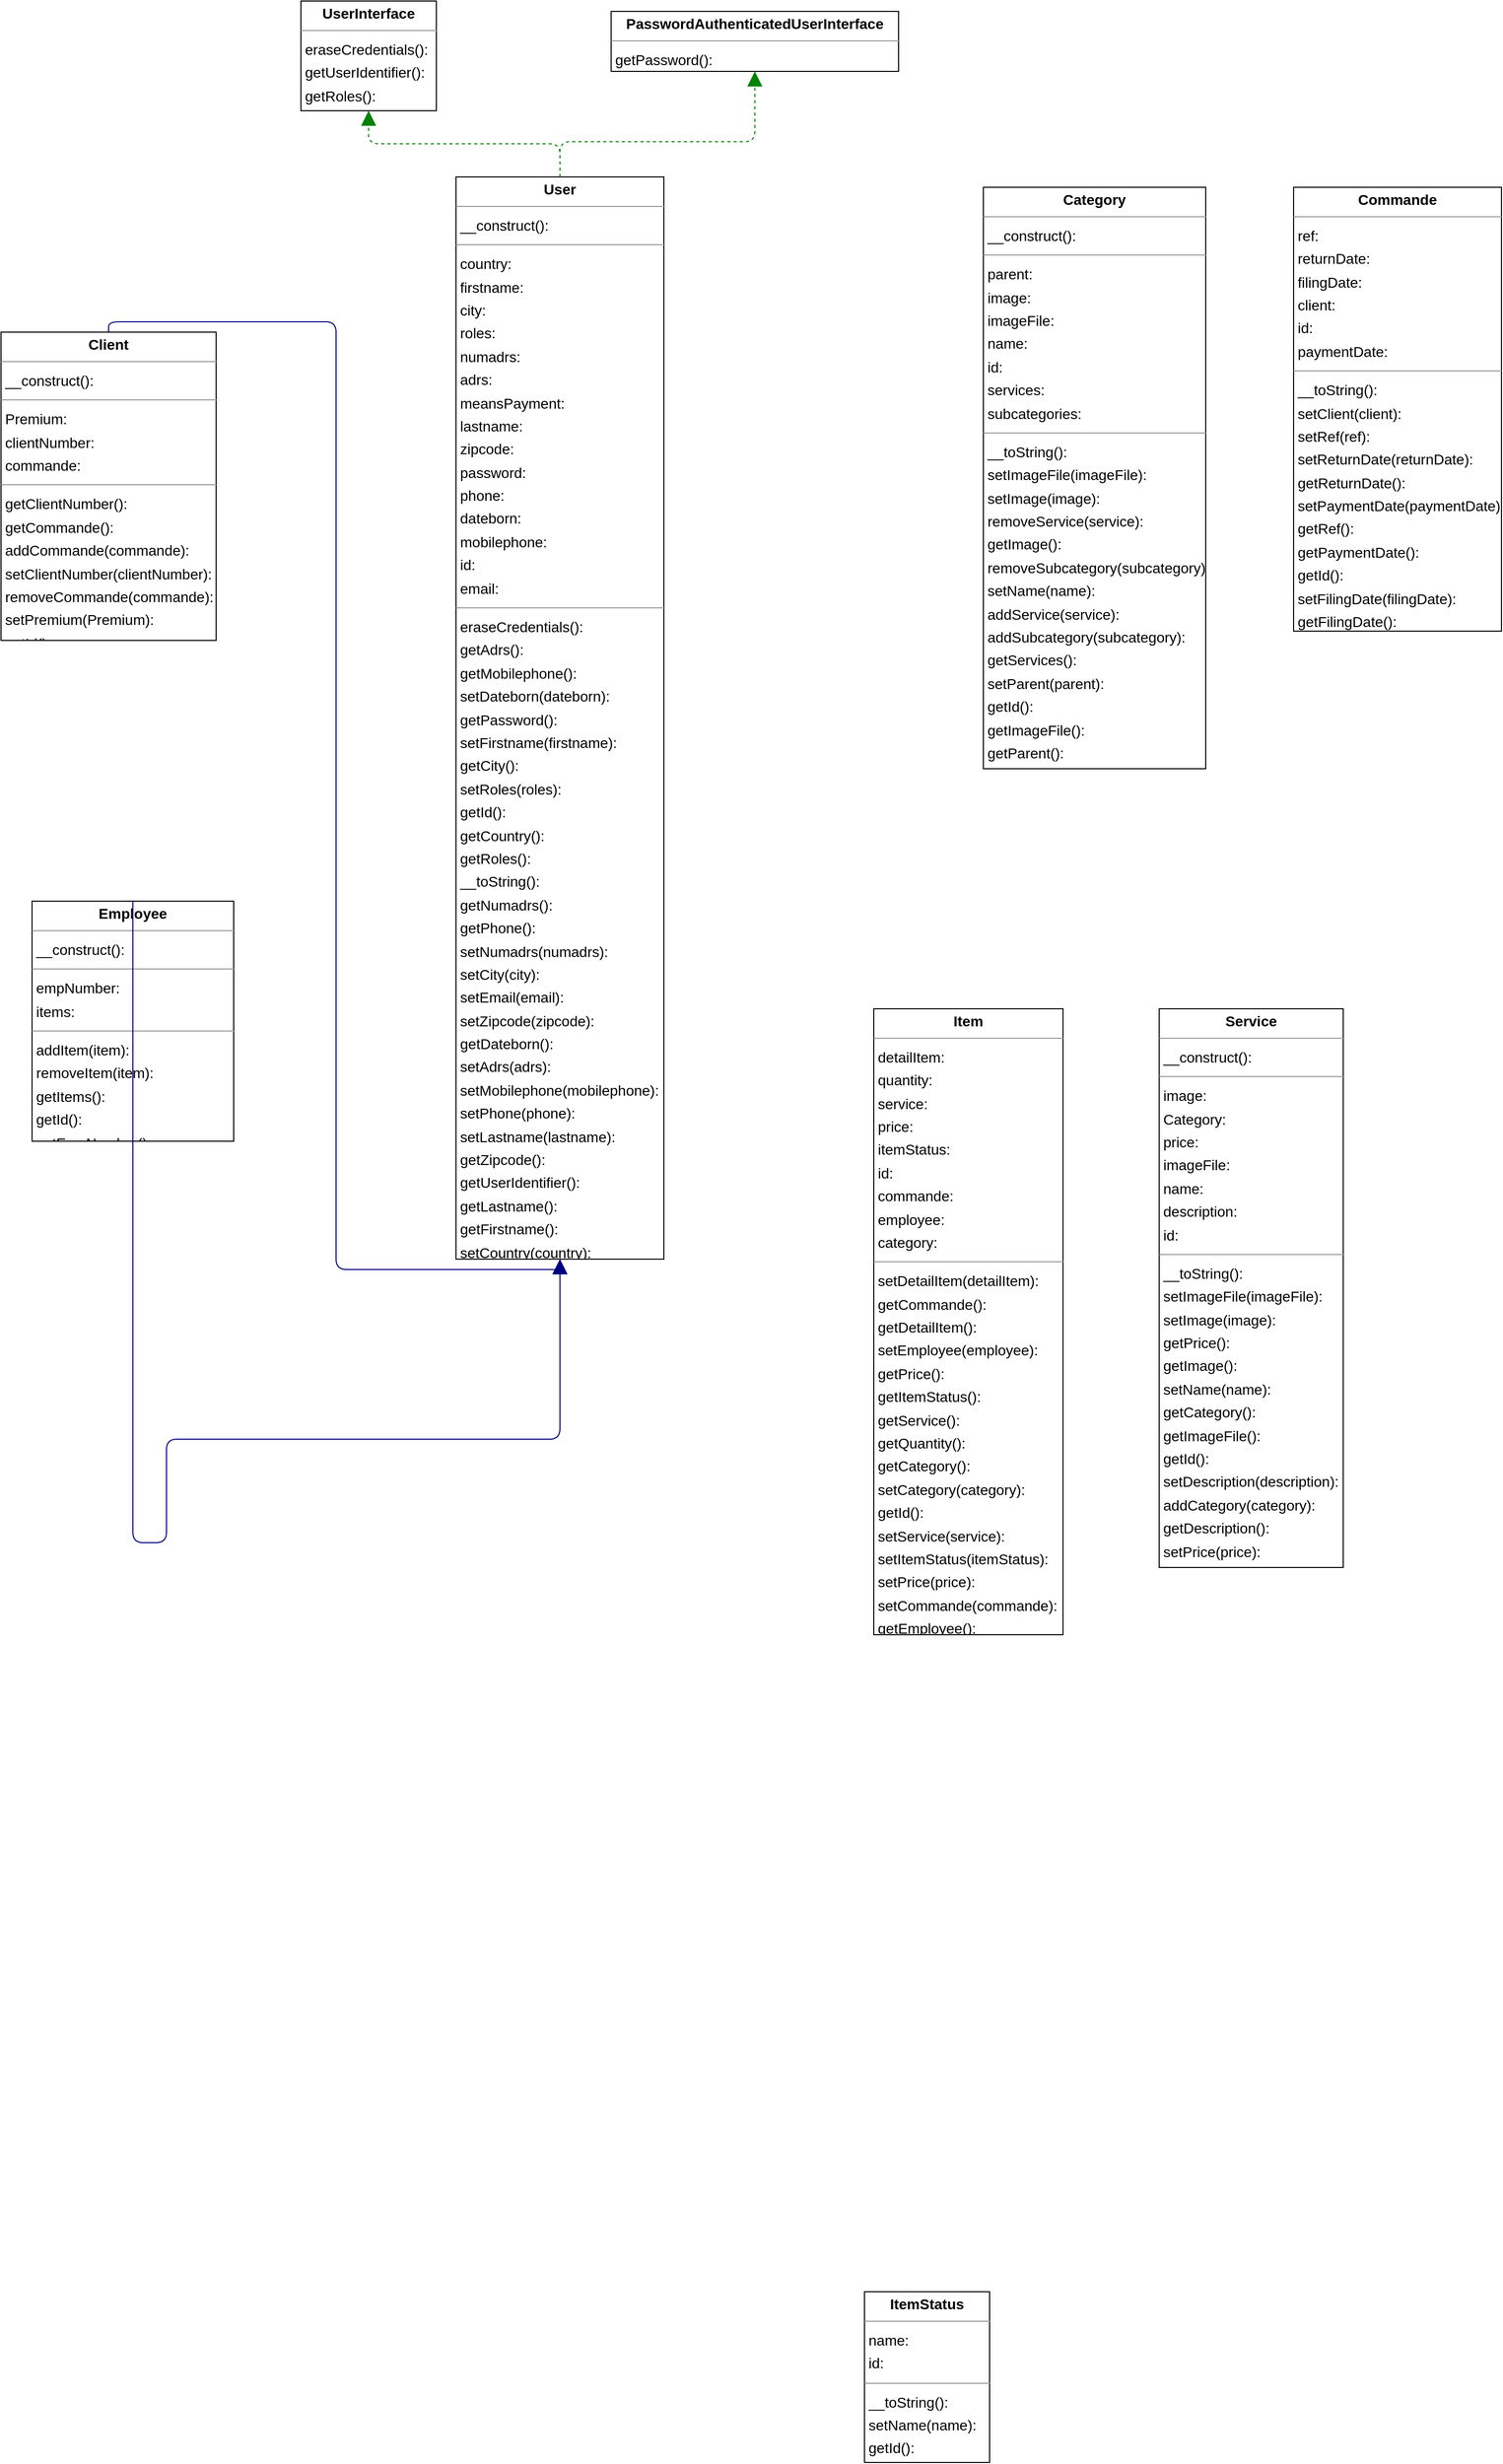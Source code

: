 <mxfile version="24.5.3" type="device">
  <diagram id="xiFbi1fKBqU_lzochWN2" name="Page-1">
    <mxGraphModel dx="2234" dy="1654" grid="1" gridSize="10" guides="1" tooltips="1" connect="1" arrows="1" fold="1" page="0" pageScale="1" pageWidth="1169" pageHeight="827" background="none" math="0" shadow="0">
      <root>
        <mxCell id="0" />
        <mxCell id="1" parent="0" />
        <mxCell id="node8" value="&lt;p style=&quot;margin:0px;margin-top:4px;text-align:center;&quot;&gt;&lt;b&gt;Category&lt;/b&gt;&lt;/p&gt;&lt;hr size=&quot;1&quot;/&gt;&lt;p style=&quot;margin:0 0 0 4px;line-height:1.6;&quot;&gt; __construct(): &lt;/p&gt;&lt;hr size=&quot;1&quot;/&gt;&lt;p style=&quot;margin:0 0 0 4px;line-height:1.6;&quot;&gt; parent: &lt;br/&gt; image: &lt;br/&gt; imageFile: &lt;br/&gt; name: &lt;br/&gt; id: &lt;br/&gt; services: &lt;br/&gt; subcategories: &lt;/p&gt;&lt;hr size=&quot;1&quot;/&gt;&lt;p style=&quot;margin:0 0 0 4px;line-height:1.6;&quot;&gt; __toString(): &lt;br/&gt; setImageFile(imageFile): &lt;br/&gt; setImage(image): &lt;br/&gt; removeService(service): &lt;br/&gt; getImage(): &lt;br/&gt; removeSubcategory(subcategory): &lt;br/&gt; setName(name): &lt;br/&gt; addService(service): &lt;br/&gt; addSubcategory(subcategory): &lt;br/&gt; getServices(): &lt;br/&gt; setParent(parent): &lt;br/&gt; getId(): &lt;br/&gt; getImageFile(): &lt;br/&gt; getParent(): &lt;br/&gt; getSubcategories(): &lt;br/&gt; getName(): &lt;/p&gt;" style="verticalAlign=top;align=left;overflow=fill;fontSize=14;fontFamily=Helvetica;html=1;rounded=0;shadow=0;comic=0;labelBackgroundColor=none;strokeWidth=1;" parent="1" vertex="1">
          <mxGeometry x="260" y="-310" width="215" height="562" as="geometry" />
        </mxCell>
        <mxCell id="node5" value="&lt;p style=&quot;margin:0px;margin-top:4px;text-align:center;&quot;&gt;&lt;b&gt;Client&lt;/b&gt;&lt;/p&gt;&lt;hr size=&quot;1&quot;/&gt;&lt;p style=&quot;margin:0 0 0 4px;line-height:1.6;&quot;&gt; __construct(): &lt;/p&gt;&lt;hr size=&quot;1&quot;/&gt;&lt;p style=&quot;margin:0 0 0 4px;line-height:1.6;&quot;&gt; Premium: &lt;br/&gt; clientNumber: &lt;br/&gt; commande: &lt;/p&gt;&lt;hr size=&quot;1&quot;/&gt;&lt;p style=&quot;margin:0 0 0 4px;line-height:1.6;&quot;&gt; getClientNumber(): &lt;br/&gt; getCommande(): &lt;br/&gt; addCommande(commande): &lt;br/&gt; setClientNumber(clientNumber): &lt;br/&gt; removeCommande(commande): &lt;br/&gt; setPremium(Premium): &lt;br/&gt; getId(): &lt;br/&gt; isPremium(): &lt;/p&gt;" style="verticalAlign=top;align=left;overflow=fill;fontSize=14;fontFamily=Helvetica;html=1;rounded=0;shadow=0;comic=0;labelBackgroundColor=none;strokeWidth=1;" parent="1" vertex="1">
          <mxGeometry x="-690" y="-170" width="208" height="298" as="geometry" />
        </mxCell>
        <mxCell id="node1" value="&lt;p style=&quot;margin:0px;margin-top:4px;text-align:center;&quot;&gt;&lt;b&gt;Commande&lt;/b&gt;&lt;/p&gt;&lt;hr size=&quot;1&quot;/&gt;&lt;p style=&quot;margin:0 0 0 4px;line-height:1.6;&quot;&gt; ref: &lt;br/&gt; returnDate: &lt;br/&gt; filingDate: &lt;br/&gt; client: &lt;br/&gt; id: &lt;br/&gt; paymentDate: &lt;/p&gt;&lt;hr size=&quot;1&quot;/&gt;&lt;p style=&quot;margin:0 0 0 4px;line-height:1.6;&quot;&gt; __toString(): &lt;br/&gt; setClient(client): &lt;br/&gt; setRef(ref): &lt;br/&gt; setReturnDate(returnDate): &lt;br/&gt; getReturnDate(): &lt;br/&gt; setPaymentDate(paymentDate): &lt;br/&gt; getRef(): &lt;br/&gt; getPaymentDate(): &lt;br/&gt; getId(): &lt;br/&gt; setFilingDate(filingDate): &lt;br/&gt; getFilingDate(): &lt;br/&gt; getClient(): &lt;/p&gt;" style="verticalAlign=top;align=left;overflow=fill;fontSize=14;fontFamily=Helvetica;html=1;rounded=0;shadow=0;comic=0;labelBackgroundColor=none;strokeWidth=1;" parent="1" vertex="1">
          <mxGeometry x="560" y="-310" width="201" height="429" as="geometry" />
        </mxCell>
        <mxCell id="node4" value="&lt;p style=&quot;margin:0px;margin-top:4px;text-align:center;&quot;&gt;&lt;b&gt;Employee&lt;/b&gt;&lt;/p&gt;&lt;hr size=&quot;1&quot;/&gt;&lt;p style=&quot;margin:0 0 0 4px;line-height:1.6;&quot;&gt; __construct(): &lt;/p&gt;&lt;hr size=&quot;1&quot;/&gt;&lt;p style=&quot;margin:0 0 0 4px;line-height:1.6;&quot;&gt; empNumber: &lt;br/&gt; items: &lt;/p&gt;&lt;hr size=&quot;1&quot;/&gt;&lt;p style=&quot;margin:0 0 0 4px;line-height:1.6;&quot;&gt; addItem(item): &lt;br/&gt; removeItem(item): &lt;br/&gt; getItems(): &lt;br/&gt; getId(): &lt;br/&gt; getEmpNumber(): &lt;br/&gt; setEmpNumber(empNumber): &lt;/p&gt;" style="verticalAlign=top;align=left;overflow=fill;fontSize=14;fontFamily=Helvetica;html=1;rounded=0;shadow=0;comic=0;labelBackgroundColor=none;strokeWidth=1;" parent="1" vertex="1">
          <mxGeometry x="-660" y="380" width="195" height="232" as="geometry" />
        </mxCell>
        <mxCell id="node2" value="&lt;p style=&quot;margin:0px;margin-top:4px;text-align:center;&quot;&gt;&lt;b&gt;Item&lt;/b&gt;&lt;/p&gt;&lt;hr size=&quot;1&quot;/&gt;&lt;p style=&quot;margin:0 0 0 4px;line-height:1.6;&quot;&gt; detailItem: &lt;br/&gt; quantity: &lt;br/&gt; service: &lt;br/&gt; price: &lt;br/&gt; itemStatus: &lt;br/&gt; id: &lt;br/&gt; commande: &lt;br/&gt; employee: &lt;br/&gt; category: &lt;/p&gt;&lt;hr size=&quot;1&quot;/&gt;&lt;p style=&quot;margin:0 0 0 4px;line-height:1.6;&quot;&gt; setDetailItem(detailItem): &lt;br/&gt; getCommande(): &lt;br/&gt; getDetailItem(): &lt;br/&gt; setEmployee(employee): &lt;br/&gt; getPrice(): &lt;br/&gt; getItemStatus(): &lt;br/&gt; getService(): &lt;br/&gt; getQuantity(): &lt;br/&gt; getCategory(): &lt;br/&gt; setCategory(category): &lt;br/&gt; getId(): &lt;br/&gt; setService(service): &lt;br/&gt; setItemStatus(itemStatus): &lt;br/&gt; setPrice(price): &lt;br/&gt; setCommande(commande): &lt;br/&gt; getEmployee(): &lt;br/&gt; setQuantity(quantity): &lt;/p&gt;" style="verticalAlign=top;align=left;overflow=fill;fontSize=14;fontFamily=Helvetica;html=1;rounded=0;shadow=0;comic=0;labelBackgroundColor=none;strokeWidth=1;" parent="1" vertex="1">
          <mxGeometry x="154" y="484" width="183" height="605" as="geometry" />
        </mxCell>
        <mxCell id="node3" value="&lt;p style=&quot;margin:0px;margin-top:4px;text-align:center;&quot;&gt;&lt;b&gt;ItemStatus&lt;/b&gt;&lt;/p&gt;&lt;hr size=&quot;1&quot;/&gt;&lt;p style=&quot;margin:0 0 0 4px;line-height:1.6;&quot;&gt; name: &lt;br/&gt; id: &lt;/p&gt;&lt;hr size=&quot;1&quot;/&gt;&lt;p style=&quot;margin:0 0 0 4px;line-height:1.6;&quot;&gt; __toString(): &lt;br/&gt; setName(name): &lt;br/&gt; getId(): &lt;br/&gt; getName(): &lt;/p&gt;" style="verticalAlign=top;align=left;overflow=fill;fontSize=14;fontFamily=Helvetica;html=1;rounded=0;shadow=0;comic=0;labelBackgroundColor=none;strokeWidth=1;" parent="1" vertex="1">
          <mxGeometry x="145" y="1724" width="121" height="165" as="geometry" />
        </mxCell>
        <mxCell id="node7" value="&lt;p style=&quot;margin:0px;margin-top:4px;text-align:center;&quot;&gt;&lt;b&gt;PasswordAuthenticatedUserInterface&lt;/b&gt;&lt;/p&gt;&lt;hr size=&quot;1&quot;/&gt;&lt;p style=&quot;margin:0 0 0 4px;line-height:1.6;&quot;&gt; getPassword(): &lt;/p&gt;" style="verticalAlign=top;align=left;overflow=fill;fontSize=14;fontFamily=Helvetica;html=1;rounded=0;shadow=0;comic=0;labelBackgroundColor=none;strokeWidth=1;" parent="1" vertex="1">
          <mxGeometry x="-100" y="-480" width="278" height="58" as="geometry" />
        </mxCell>
        <mxCell id="node0" value="&lt;p style=&quot;margin:0px;margin-top:4px;text-align:center;&quot;&gt;&lt;b&gt;Service&lt;/b&gt;&lt;/p&gt;&lt;hr size=&quot;1&quot;/&gt;&lt;p style=&quot;margin:0 0 0 4px;line-height:1.6;&quot;&gt; __construct(): &lt;/p&gt;&lt;hr size=&quot;1&quot;/&gt;&lt;p style=&quot;margin:0 0 0 4px;line-height:1.6;&quot;&gt; image: &lt;br/&gt; Category: &lt;br/&gt; price: &lt;br/&gt; imageFile: &lt;br/&gt; name: &lt;br/&gt; description: &lt;br/&gt; id: &lt;/p&gt;&lt;hr size=&quot;1&quot;/&gt;&lt;p style=&quot;margin:0 0 0 4px;line-height:1.6;&quot;&gt; __toString(): &lt;br/&gt; setImageFile(imageFile): &lt;br/&gt; setImage(image): &lt;br/&gt; getPrice(): &lt;br/&gt; getImage(): &lt;br/&gt; setName(name): &lt;br/&gt; getCategory(): &lt;br/&gt; getImageFile(): &lt;br/&gt; getId(): &lt;br/&gt; setDescription(description): &lt;br/&gt; addCategory(category): &lt;br/&gt; getDescription(): &lt;br/&gt; setPrice(price): &lt;br/&gt; removeCategory(category): &lt;br/&gt; getName(): &lt;/p&gt;" style="verticalAlign=top;align=left;overflow=fill;fontSize=14;fontFamily=Helvetica;html=1;rounded=0;shadow=0;comic=0;labelBackgroundColor=none;strokeWidth=1;" parent="1" vertex="1">
          <mxGeometry x="430" y="484" width="178" height="540" as="geometry" />
        </mxCell>
        <mxCell id="node9" value="&lt;p style=&quot;margin:0px;margin-top:4px;text-align:center;&quot;&gt;&lt;b&gt;User&lt;/b&gt;&lt;/p&gt;&lt;hr size=&quot;1&quot;/&gt;&lt;p style=&quot;margin:0 0 0 4px;line-height:1.6;&quot;&gt; __construct(): &lt;/p&gt;&lt;hr size=&quot;1&quot;/&gt;&lt;p style=&quot;margin:0 0 0 4px;line-height:1.6;&quot;&gt; country: &lt;br/&gt; firstname: &lt;br/&gt; city: &lt;br/&gt; roles: &lt;br/&gt; numadrs: &lt;br/&gt; adrs: &lt;br/&gt; meansPayment: &lt;br/&gt; lastname: &lt;br/&gt; zipcode: &lt;br/&gt; password: &lt;br/&gt; phone: &lt;br/&gt; dateborn: &lt;br/&gt; mobilephone: &lt;br/&gt; id: &lt;br/&gt; email: &lt;/p&gt;&lt;hr size=&quot;1&quot;/&gt;&lt;p style=&quot;margin:0 0 0 4px;line-height:1.6;&quot;&gt; eraseCredentials(): &lt;br/&gt; getAdrs(): &lt;br/&gt; getMobilephone(): &lt;br/&gt; setDateborn(dateborn): &lt;br/&gt; getPassword(): &lt;br/&gt; setFirstname(firstname): &lt;br/&gt; getCity(): &lt;br/&gt; setRoles(roles): &lt;br/&gt; getId(): &lt;br/&gt; getCountry(): &lt;br/&gt; getRoles(): &lt;br/&gt; __toString(): &lt;br/&gt; getNumadrs(): &lt;br/&gt; getPhone(): &lt;br/&gt; setNumadrs(numadrs): &lt;br/&gt; setCity(city): &lt;br/&gt; setEmail(email): &lt;br/&gt; setZipcode(zipcode): &lt;br/&gt; getDateborn(): &lt;br/&gt; setAdrs(adrs): &lt;br/&gt; setMobilephone(mobilephone): &lt;br/&gt; setPhone(phone): &lt;br/&gt; setLastname(lastname): &lt;br/&gt; getZipcode(): &lt;br/&gt; getUserIdentifier(): &lt;br/&gt; getLastname(): &lt;br/&gt; getFirstname(): &lt;br/&gt; setCountry(country): &lt;br/&gt; setPassword(password): &lt;br/&gt; getEmail(): &lt;/p&gt;" style="verticalAlign=top;align=left;overflow=fill;fontSize=14;fontFamily=Helvetica;html=1;rounded=0;shadow=0;comic=0;labelBackgroundColor=none;strokeWidth=1;" parent="1" vertex="1">
          <mxGeometry x="-250" y="-320" width="201" height="1046" as="geometry" />
        </mxCell>
        <mxCell id="node6" value="&lt;p style=&quot;margin:0px;margin-top:4px;text-align:center;&quot;&gt;&lt;b&gt;UserInterface&lt;/b&gt;&lt;/p&gt;&lt;hr size=&quot;1&quot;/&gt;&lt;p style=&quot;margin:0 0 0 4px;line-height:1.6;&quot;&gt; eraseCredentials(): &lt;br/&gt; getUserIdentifier(): &lt;br/&gt; getRoles(): &lt;/p&gt;" style="verticalAlign=top;align=left;overflow=fill;fontSize=14;fontFamily=Helvetica;html=1;rounded=0;shadow=0;comic=0;labelBackgroundColor=none;strokeWidth=1;" parent="1" vertex="1">
          <mxGeometry x="-400" y="-490" width="131" height="106" as="geometry" />
        </mxCell>
        <mxCell id="edge3" value="" style="html=1;rounded=1;edgeStyle=orthogonalEdgeStyle;dashed=0;startArrow=none;endArrow=block;endSize=12;strokeColor=#000082;exitX=0.500;exitY=0.000;exitDx=0;exitDy=0;entryX=0.500;entryY=1.000;entryDx=0;entryDy=0;" parent="1" source="node5" target="node9" edge="1">
          <mxGeometry width="50" height="50" relative="1" as="geometry">
            <Array as="points" />
          </mxGeometry>
        </mxCell>
        <mxCell id="edge1" value="" style="html=1;rounded=1;edgeStyle=orthogonalEdgeStyle;dashed=0;startArrow=none;endArrow=block;endSize=12;strokeColor=#000082;exitX=0.500;exitY=0.000;exitDx=0;exitDy=0;entryX=0.500;entryY=1.000;entryDx=0;entryDy=0;" parent="1" source="node4" target="node9" edge="1">
          <mxGeometry width="50" height="50" relative="1" as="geometry">
            <Array as="points">
              <mxPoint x="-562" y="1000" />
              <mxPoint x="-530" y="1000" />
              <mxPoint x="-530" y="900" />
              <mxPoint x="-150" y="900" />
            </Array>
          </mxGeometry>
        </mxCell>
        <mxCell id="edge2" value="" style="html=1;rounded=1;edgeStyle=orthogonalEdgeStyle;dashed=1;startArrow=none;endArrow=block;endSize=12;strokeColor=#008200;exitX=0.500;exitY=0.000;exitDx=0;exitDy=0;entryX=0.500;entryY=1.001;entryDx=0;entryDy=0;" parent="1" source="node9" target="node7" edge="1">
          <mxGeometry width="50" height="50" relative="1" as="geometry">
            <Array as="points">
              <mxPoint x="-35" y="-354" />
              <mxPoint x="205" y="-354" />
            </Array>
          </mxGeometry>
        </mxCell>
        <mxCell id="edge0" value="" style="html=1;rounded=1;edgeStyle=orthogonalEdgeStyle;dashed=1;startArrow=none;endArrow=block;endSize=12;strokeColor=#008200;exitX=0.500;exitY=0.000;exitDx=0;exitDy=0;entryX=0.500;entryY=1.000;entryDx=0;entryDy=0;" parent="1" source="node9" target="node6" edge="1">
          <mxGeometry width="50" height="50" relative="1" as="geometry">
            <Array as="points" />
          </mxGeometry>
        </mxCell>
      </root>
    </mxGraphModel>
  </diagram>
</mxfile>
